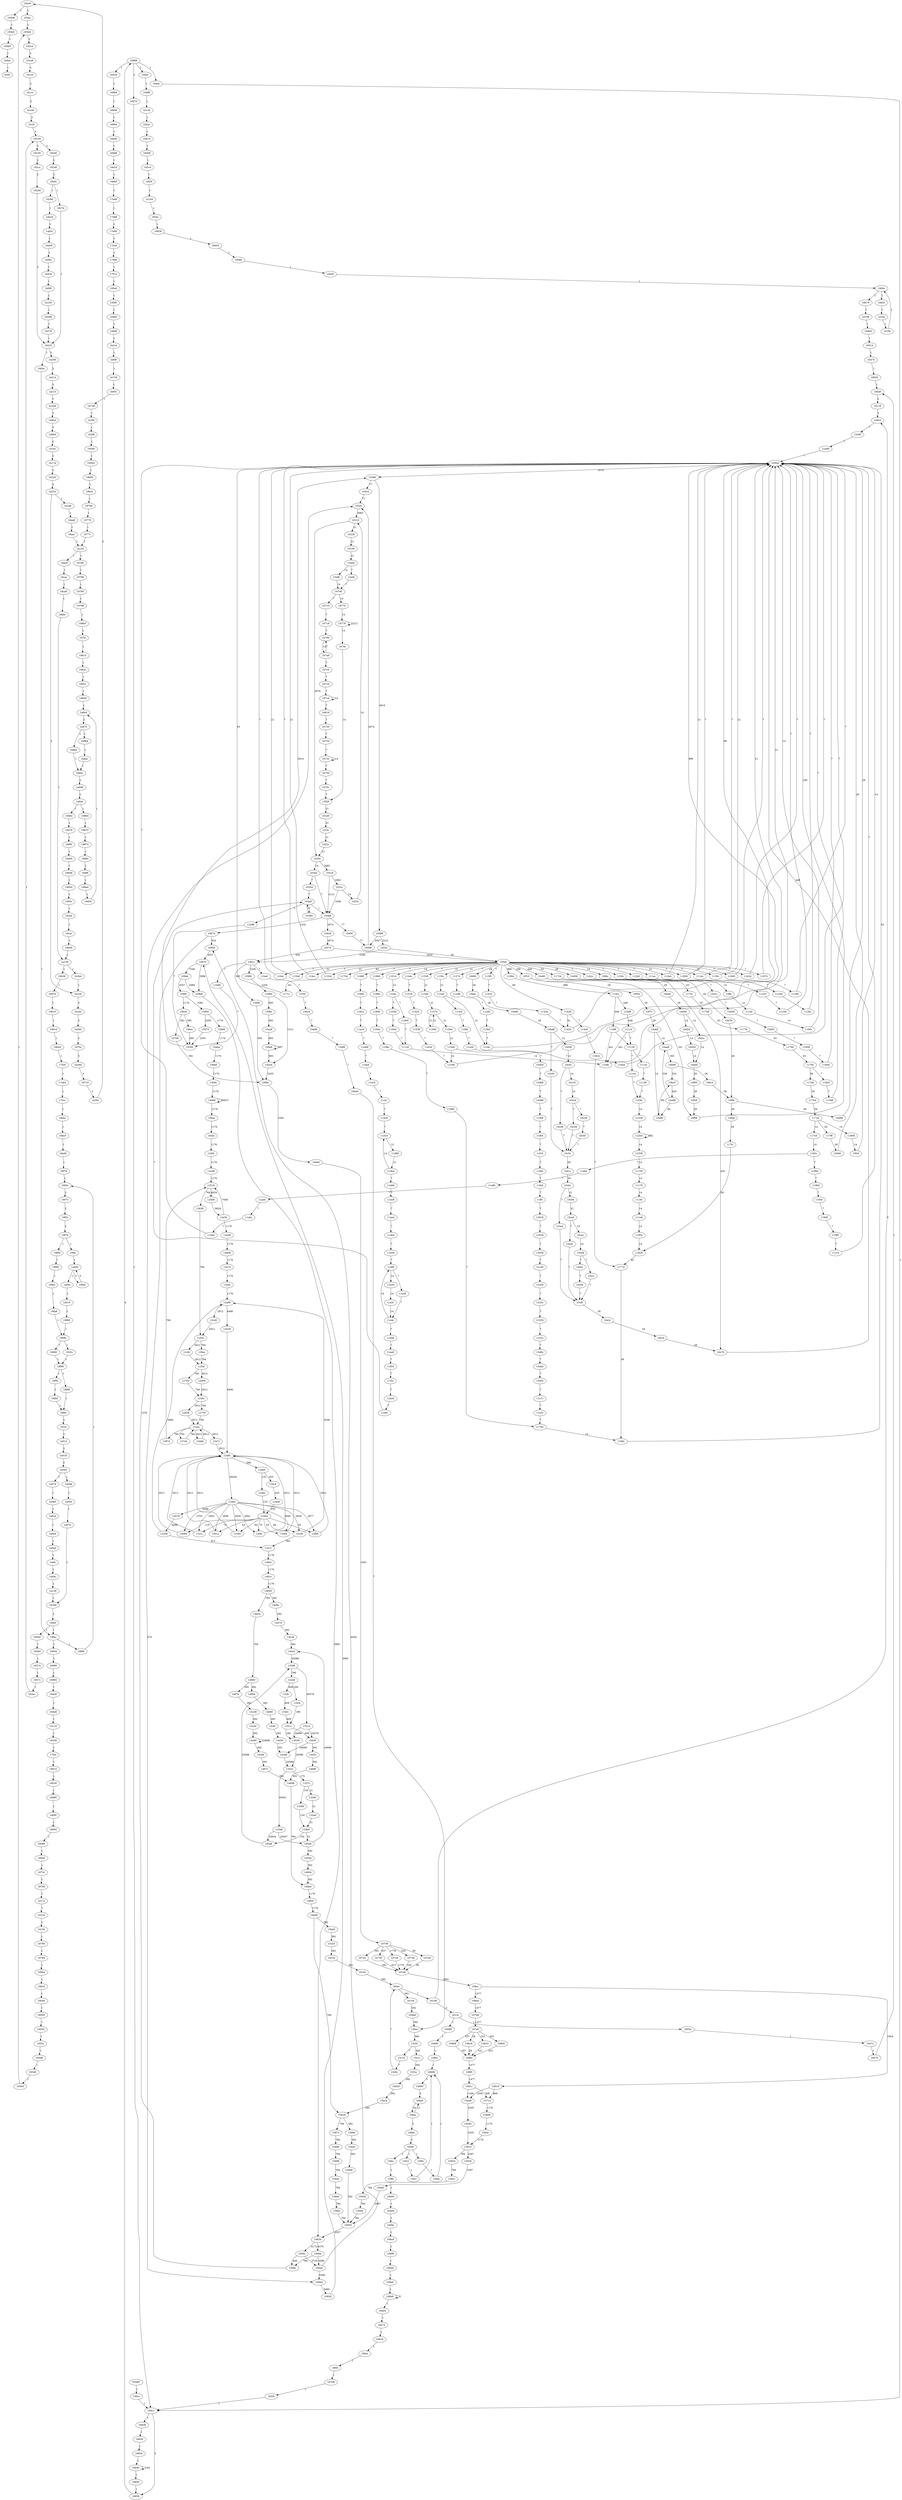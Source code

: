 digraph RAIL_CFG {
"16560" -> "1b6ac" [label="1"];
"193d8" -> "193e0" [label="1"];
"193c8" -> "193d8" [label="1"];
"1a138" -> "1b2b4" [label="1"];
"18cd4" -> "18b8c" [label="1"];
"18ac8" -> "18cac" [label="1"];
"18aa8" -> "18aac" [label="1"];
"1b2a8" -> "18aa8" [label="1"];
"1b224" -> "1b2a8" [label="1"];
"1a134" -> "18ac8" [label="1"];
"18274" -> "18220" [label="1"];
"193ac" -> "193b4" [label="2"];
"193c8" -> "193ac" [label="2"];
"18710" -> "1b26c" [label="3"];
"1b264" -> "18710" [label="3"];
"1870c" -> "1b264" [label="3"];
"1b260" -> "1870c" [label="3"];
"1b24c" -> "1b260" [label="3"];
"1b220" -> "1b224" [label="3"];
"1b16c" -> "1b174" [label="3"];
"1b684" -> "1b16c" [label="3"];
"1b654" -> "1b684" [label="3"];
"1b214" -> "1ac14" [label="3"];
"1b208" -> "1b214" [label="3"];
"182d4" -> "18220" [label="2"];
"182cc" -> "182d4" [label="2"];
"18130" -> "182cc" [label="2"];
"18104" -> "18130" [label="2"];
"1b1d4" -> "1b1fc" [label="3"];
"1b1cc" -> "1b1d4" [label="3"];
"1b1c0" -> "1b1cc" [label="3"];
"193c4" -> "1b1a8" [label="3"];
"19340" -> "19394" [label="1"];
"183e8" -> "19340" [label="1"];
"1655c" -> "183e8" [label="1"];
"18044" -> "18050" [label="1"];
"18784" -> "180b4" [label="1"];
"10124" -> "10150" [label="1"];
"1011c" -> "10124" [label="1"];
"18094" -> "18098" [label="1"];
"180f0" -> "18094" [label="1"];
"18080" -> "180f0" [label="1"];
"17fdc" -> "18014" [label="1"];
"10118" -> "16538" [label="1"];
"164b8" -> "10118" [label="1"];
"164a8" -> "164b8" [label="1"];
"19004" -> "16990" [label="1"];
"1904c" -> "18fec" [label="1"];
"1b934" -> "1b0f8" [label="1"];
"1b90c" -> "1b934" [label="1"];
"1ab5c" -> "1b0c8" [label="1"];
"18280" -> "1ab24" [label="1"];
"1826c" -> "18280" [label="1"];
"18248" -> "1826c" [label="2"];
"180c0" -> "18044" [label="1"];
"18240" -> "18248" [label="2"];
"1b0f8" -> "1b100" [label="1"];
"18104" -> "18240" [label="2"];
"19040" -> "18360" [label="1"];
"1a054" -> "1a070" [label="1"];
"1a040" -> "1a048" [label="1"];
"18fb0" -> "18fbc" [label="1"];
"18f9c" -> "18fb0" [label="1"];
"19090" -> "18f90" [label="1"];
"1908c" -> "19090" [label="1"];
"19fa0" -> "19fa8" [label="1"];
"19f84" -> "19f90" [label="1"];
"1119c" -> "1100c" [label="14"];
"15920" -> "1592c" [label="784"];
"156a0" -> "156b8" [label="392"];
"160c0" -> "15c80" [label="7"];
"1ab24" -> "1ab5c" [label="1"];
"16a04" -> "16a74" [label="1"];
"15bc4" -> "15628" [label="392"];
"15c1c" -> "155cc" [label="392"];
"11144" -> "1229c" [label="7"];
"18220" -> "1904c" [label="1"];
"109b8" -> "10634" [label="5985"];
"11ba0" -> "11f30" [label="7"];
"10c24" -> "10c38" [label="7"];
"155cc" -> "15620" [label="392"];
"1061c" -> "11b98" [label="7"];
"11ee8" -> "11f04" [label="7"];
"16994" -> "164a8" [label="1"];
"1220c" -> "12250" [label="7"];
"13238" -> "1327c" [label="364"];
"10360" -> "102a0" [label="7"];
"1053c" -> "1061c" [label="2184"];
"16654" -> "100b0" [label="1"];
"1061c" -> "15980" [label="2205"];
"18278" -> "18220" [label="1"];
"11f04" -> "11f2c" [label="7"];
"15620" -> "15bc4" [label="392"];
"15ef8" -> "16700" [label="14"];
"11e4c" -> "11e68" [label="7"];
"17e68" -> "17e88" [label="1"];
"11df8" -> "11e20" [label="14"];
"11e4c" -> "11df8" [label="14"];
"18780" -> "18784" [label="1"];
"12730" -> "1234c" [label="784"];
"11dd0" -> "11ec8" [label="7"];
"10f9c" -> "10d88" [label="28"];
"11d10" -> "11d88" [label="21"];
"10190" -> "15eb0" [label="21"];
"1a074" -> "1a080" [label="1"];
"11eb4" -> "11ec4" [label="7"];
"126ec" -> "123ec" [label="784"];
"116c4" -> "11ac0" [label="7"];
"11db4" -> "11dd0" [label="7"];
"12a98" -> "12b38" [label="6496"];
"1065c" -> "1066c" [label="448"];
"15c20" -> "15c34" [label="392"];
"11674" -> "105b4" [label="7"];
"105dc" -> "11674" [label="7"];
"113f0" -> "11410" [label="7"];
"1164c" -> "105b4" [label="7"];
"119d0" -> "119f0" [label="7"];
"11644" -> "105b4" [label="7"];
"18030" -> "18080" [label="1"];
"11df8" -> "11e28" [label="7"];
"110cc" -> "110d8" [label="448"];
"169e8" -> "169e8" [label="5"];
"19fa8" -> "1908c" [label="1"];
"11574" -> "11594" [label="21"];
"115b4" -> "115d0" [label="21"];
"193b4" -> "193c4" [label="3"];
"115a0" -> "11574" [label="21"];
"11558" -> "115a0" [label="21"];
"11b44" -> "11b6c" [label="7"];
"105dc" -> "11548" [label="21"];
"113a4" -> "112dc" [label="14"];
"114cc" -> "105b4" [label="7"];
"10cd4" -> "10cf0" [label="7"];
"10a88" -> "10aa8" [label="336"];
"10d58" -> "10d78" [label="28"];
"1061c" -> "156f8" [label="595"];
"1182c" -> "11a64" [label="7"];
"10bd8" -> "10c50" [label="7"];
"10a68" -> "10af8" [label="14"];
"11cfc" -> "11dc0" [label="7"];
"1b2b4" -> "1b230" [label="1"];
"1a0e0" -> "1a0fc" [label="1"];
"1673c" -> "16750" [label="7"];
"1665c" -> "1016c" [label="1"];
"15714" -> "15908" [label="1176"];
"167c4" -> "16818" [label="7"];
"16724" -> "167c4" [label="7"];
"10720" -> "107a8" [label="581"];
"19798" -> "199b0" [label="1"];
"167a8" -> "167c0" [label="7"];
"10354" -> "102a0" [label="7"];
"16790" -> "167a8" [label="14"];
"180b0" -> "1873c" [label="1"];
"16818" -> "16730" [label="7"];
"10970" -> "109a4" [label="7546"];
"115d0" -> "11540" [label="14"];
"167c0" -> "16724" [label="7"];
"10cbc" -> "10cd4" [label="7"];
"1676c" -> "15f28" [label="7"];
"10c40" -> "10c5c" [label="7"];
"10c28" -> "10c40" [label="7"];
"10d2c" -> "10ee0" [label="14"];
"10ffc" -> "1119c" [label="14"];
"102a0" -> "10368" [label="7"];
"10d00" -> "10d2c" [label="14"];
"18ed0" -> "18f78" [label="1"];
"10674" -> "10950" [label="553"];
"11dc0" -> "11d10" [label="7"];
"1873c" -> "18768" [label="1"];
"105dc" -> "11334" [label="21"];
"124c4" -> "124d4" [label="455"];
"110f8" -> "11130" [label="7"];
"169d4" -> "169e0" [label="1"];
"10bc4" -> "10f9c" [label="28"];
"10b98" -> "10bc4" [label="28"];
"1612c" -> "16088" [label="1"];
"114b4" -> "105b4" [label="7"];
"103c4" -> "102fc" [label="77"];
"19f88" -> "1908c" [label="1"];
"10a68" -> "10aa8" [label="14"];
"105dc" -> "10f10" [label="189"];
"113c0" -> "119f4" [label="7"];
"11ec8" -> "11ee4" [label="7"];
"11334" -> "105b4" [label="21"];
"10f10" -> "10f08" [label="161"];
"16730" -> "16734" [label="7"];
"10918" -> "15a48" [label="1036"];
"16108" -> "1612c" [label="2"];
"10f38" -> "10f08" [label="28"];
"11b2c" -> "15d1c" [label="7"];
"11e98" -> "11eb4" [label="7"];
"11688" -> "116b8" [label="7"];
"11724" -> "1173c" [label="63"];
"11b24" -> "105b4" [label="7"];
"10d24" -> "10d30" [label="14"];
"11428" -> "11420" [label="91"];
"10e80" -> "10ed4" [label="28"];
"10e80" -> "10e78" [label="420"];
"114dc" -> "11518" [label="7"];
"12b78" -> "13254" [label="6496"];
"10e2c" -> "10ec4" [label="28"];
"10cf0" -> "10e2c" [label="28"];
"109f0" -> "15950" [label="3381"];
"10730" -> "107a8" [label="637"];
"105dc" -> "1164c" [label="7"];
"194d0" -> "194f8" [label="1"];
"15950" -> "15988" [label="1176"];
"10c94" -> "10ca0" [label="21"];
"15bec" -> "15c0c" [label="399"];
"18f98" -> "18fbc" [label="1"];
"11fe8" -> "11ffc" [label="7"];
"107b8" -> "107e0" [label="1477"];
"10c0c" -> "10c18" [label="14"];
"1327c" -> "1460c" [label="1176"];
"10dd0" -> "10bd8" [label="28"];
"15b9c" -> "15b68" [label="1176"];
"10dac" -> "10dd0" [label="28"];
"10d90" -> "10dac" [label="28"];
"11540" -> "105b4" [label="21"];
"10d88" -> "105b4" [label="28"];
"10ccc" -> "10cf0" [label="7"];
"105dc" -> "10d58" [label="28"];
"10c50" -> "10c5c" [label="7"];
"11a3c" -> "11760" [label="7"];
"11e7c" -> "11a3c" [label="7"];
"15da0" -> "15dc0" [label="7"];
"1467c" -> "14698" [label="392"];
"15d8c" -> "15da0" [label="7"];
"11880" -> "11890" [label="7"];
"12028" -> "12038" [label="7"];
"11e20" -> "11e2c" [label="14"];
"1301c" -> "1248c" [label="2912"];
"10c18" -> "10c24" [label="14"];
"194f8" -> "1b2c4" [label="1"];
"16718" -> "16790" [label="7"];
"1826c" -> "18274" [label="1"];
"12038" -> "121d0" [label="7"];
"11fd4" -> "11fe8" [label="7"];
"13238" -> "12a98" [label="2548"];
"11f48" -> "11fb0" [label="7"];
"15d88" -> "11f48" [label="7"];
"19f78" -> "19f84" [label="1"];
"15d68" -> "15d88" [label="7"];
"15d54" -> "15d68" [label="7"];
"119f4" -> "11a20" [label="7"];
"19e00" -> "19948" [label="1"];
"13160" -> "1248c" [label="2912"];
"11b98" -> "105f4" [label="7"];
"16638" -> "16654" [label="1"];
"1a6d8" -> "1a6e0" [label="2"];
"17f20" -> "17eb4" [label="1"];
"105b4" -> "10380" [label="2079"];
"19394" -> "193b4" [label="1"];
"10a88" -> "10af8" [label="84"];
"166f0" -> "15fec" [label="1"];
"110f8" -> "1108c" [label="441"];
"11130" -> "11144" [label="7"];
"10c5c" -> "10e1c" [label="28"];
"11704" -> "1171c" [label="63"];
"11774" -> "116dc" [label="49"];
"11944" -> "1196c" [label="7"];
"169e8" -> "16a04" [label="1"];
"10cac" -> "10cb8" [label="14"];
"109a4" -> "109b8" [label="2989"];
"15dc0" -> "11e7c" [label="7"];
"11868" -> "11880" [label="7"];
"113a4" -> "113c0" [label="7"];
"124e4" -> "13160" [label="84"];
"15d1c" -> "15d30" [label="7"];
"124d4" -> "124e4" [label="455"];
"115d0" -> "11644" [label="7"];
"16700" -> "16710" [label="7"];
"11aa4" -> "11abc" [label="7"];
"1089c" -> "106e0" [label="3381"];
"1032c" -> "10368" [label="1848"];
"1445c" -> "14688" [label="392"];
"105dc" -> "11724" [label="63"];
"11b88" -> "105f4" [label="7"];
"105dc" -> "112e4" [label="21"];
"10574" -> "105dc" [label="2044"];
"156ec" -> "105f4" [label="595"];
"116dc" -> "105b4" [label="63"];
"18fec" -> "19004" [label="1"];
"11748" -> "11778" [label="63"];
"105f4" -> "10380" [label="2814"];
"104c8" -> "10574" [label="2674"];
"145d4" -> "14694" [label="392"];
"11fb0" -> "11fc0" [label="7"];
"15dc4" -> "15dd8" [label="7"];
"11b6c" -> "102a0" [label="7"];
"11a64" -> "11a80" [label="7"];
"1173c" -> "11748" [label="63"];
"117f8" -> "10d40" [label="28"];
"12f4c" -> "1248c" [label="2912"];
"10bc0" -> "10a88" [label="420"];
"10bd8" -> "10c00" [label="21"];
"10cdc" -> "10cf0" [label="7"];
"16840" -> "16840" [label="164"];
"105dc" -> "11704" [label="63"];
"160e0" -> "15bec" [label="7"];
"19d50" -> "1a6b4" [label="1"];
"105dc" -> "10e80" [label="448"];
"1b8dc" -> "1a6d8" [label="2"];
"19950" -> "1995c" [label="1"];
"12200" -> "1220c" [label="7"];
"10340" -> "10354" [label="7"];
"191fc" -> "1a014" [label="2"];
"1025c" -> "10340" [label="14"];
"15f28" -> "101e0" [label="21"];
"142e8" -> "1467c" [label="392"];
"1a014" -> "1a018" [label="2"];
"1179c" -> "11820" [label="7"];
"156c8" -> "15700" [label="581"];
"15dd8" -> "15df8" [label="7"];
"17e88" -> "17e90" [label="1"];
"160e8" -> "15bec" [label="392"];
"1b5ac" -> "1b614" [label="1"];
"16750" -> "1676c" [label="7"];
"11238" -> "105b4" [label="7"];
"10918" -> "15714" [label="868"];
"15a48" -> "15b40" [label="2205"];
"105dc" -> "11858" [label="7"];
"132e8" -> "132fc" [label="609"];
"16014" -> "16474" [label="1"];
"11420" -> "105b4" [label="98"];
"18ec0" -> "18ed0" [label="1"];
"16778" -> "16778" [label="2212"];
"124e4" -> "12f4c" [label="70"];
"195f0" -> "194d0" [label="1"];
"11d88" -> "11db4" [label="21"];
"10c6c" -> "10ce4" [label="7"];
"11660" -> "105b4" [label="7"];
"10400" -> "10498" [label="77"];
"1326c" -> "12a98" [label="1176"];
"1a6b4" -> "1b870" [label="2"];
"1673c" -> "1673c" [label="14"];
"148a4" -> "148c0" [label="1176"];
"121d0" -> "12200" [label="7"];
"1666c" -> "1665c" [label="1"];
"184dc" -> "1681c" [label="1"];
"101e0" -> "101fc" [label="21"];
"16770" -> "16778" [label="14"];
"160ec" -> "16108" [label="7"];
"16918" -> "169ac" [label="1"];
"10f10" -> "10f54" [label="28"];
"169c8" -> "168f8" [label="1"];
"15d30" -> "15d50" [label="7"];
"19b08" -> "1a138" [label="1"];
"1330c" -> "1331c" [label="609"];
"102fc" -> "10210" [label="3983"];
"15628" -> "15684" [label="392"];
"10cb8" -> "10cbc" [label="7"];
"11778" -> "11794" [label="63"];
"10498" -> "102fc" [label="2674"];
"16700" -> "16770" [label="14"];
"10fdc" -> "10ffc" [label="14"];
"16710" -> "16718" [label="7"];
"105dc" -> "11274" [label="7"];
"10d00" -> "10d24" [label="14"];
"10210" -> "10228" [label="21"];
"10c0c" -> "10c48" [label="7"];
"16474" -> "16030" [label="1"];
"15c80" -> "11ad8" [label="7"];
"11518" -> "11520" [label="7"];
"11594" -> "11574" [label="21"];
"10368" -> "10400" [label="77"];
"11298" -> "112d4" [label="7"];
"117a8" -> "117b4" [label="56"];
"1a00c" -> "1a010" [label="1"];
"18298" -> "18278" [label="1"];
"1088c" -> "108f0" [label="1477"];
"100c8" -> "1666c" [label="1"];
"19870" -> "19874" [label="1"];
"105dc" -> "11b24" [label="7"];
"102a0" -> "11b88" [label="7"];
"10108" -> "16460" [label="1"];
"11120" -> "1108c" [label="14"];
"11410" -> "11434" [label="7"];
"122b4" -> "12338" [label="14"];
"11538" -> "11634" [label="7"];
"10574" -> "1061c" [label="630"];
"10c48" -> "10c5c" [label="7"];
"111a8" -> "1180c" [label="14"];
"10f9c" -> "10fa8" [label="28"];
"11828" -> "11774" [label="42"];
"1b134" -> "1b5ac" [label="1"];
"15fc4" -> "15fcc" [label="1"];
"1b614" -> "1b5b8" [label="1"];
"10634" -> "1065c" [label="4172"];
"16550" -> "1655c" [label="1"];
"165ec" -> "16638" [label="1"];
"15a28" -> "159e8" [label="693"];
"1b6ac" -> "END" [label="1"];
"1225c" -> "15d8c" [label="7"];
"16828" -> "16830" [label="1"];
"1b230" -> "1b24c" [label="3"];
"11840" -> "105b4" [label="7"];
"10808" -> "1088c" [label="357"];
"15eb0" -> "15ef4" [label="7"];
"10ce4" -> "10cf0" [label="7"];
"12338" -> "11150" [label="14"];
"18374" -> "1837c" [label="1"];
"1118c" -> "111a8" [label="14"];
"15b68" -> "15b68" [label="69027"];
"159b0" -> "15a34" [label="1512"];
"16030" -> "160a0" [label="1"];
"18fe0" -> "19040" [label="1"];
"1678c" -> "15f28" [label="14"];
"144c0" -> "13298" [label="25088"];
"113d8" -> "105b4" [label="7"];
"11e58" -> "11df8" [label="7"];
"105dc" -> "11688" [label="7"];
"15914" -> "15920" [label="784"];
"19768" -> "19778" [label="1"];
"11988" -> "11760" [label="7"];
"18098" -> "180b0" [label="1"];
"19d2c" -> "19858" [label="1"];
"125b8" -> "12a30" [label="8624"];
"117fc" -> "11828" [label="28"];
"101fc" -> "1022c" [label="21"];
"105dc" -> "114dc" [label="7"];
"145c8" -> "144c0" [label="392"];
"11890" -> "11944" [label="7"];
"1681c" -> "16828" [label="1"];
"1104c" -> "11060" [label="7"];
"1b5c4" -> "1b5f4" [label="1"];
"15974" -> "105f4" [label="2205"];
"107e0" -> "10818" [label="28"];
"19208" -> "18fe0" [label="2"];
"105dc" -> "1135c" [label="21"];
"10708" -> "10720" [label="581"];
"14608" -> "12a74" [label="1176"];
"1837c" -> "183ac" [label="1"];
"11de4" -> "11e58" [label="7"];
"15fcc" -> "16688" [label="1"];
"19810" -> "1982c" [label="1"];
"1104c" -> "11058" [label="7"];
"117e4" -> "1182c" [label="14"];
"11548" -> "105b4" [label="21"];
"1025c" -> "10318" [label="3983"];
"16888" -> "100ec" [label="1"];
"11148" -> "1229c" [label="7"];
"10488" -> "10498" [label="2597"];
"12518" -> "12638" [label="784"];
"15fec" -> "15ff4" [label="1"];
"16a74" -> "16918" [label="1"];
"12a98" -> "12c40" [label="2912"];
"167c4" -> "167c4" [label="14"];
"105dc" -> "11240" [label="7"];
"16834" -> "16840" [label="1"];
"11abc" -> "114b4" [label="7"];
"105dc" -> "11428" [label="98"];
"1b728" -> "1b95c" [label="1"];
"16840" -> "16850" [label="1"];
"160a0" -> "16118" [label="2"];
"102a0" -> "10360" [label="7"];
"11db4" -> "11d10" [label="14"];
"105dc" -> "11868" [label="7"];
"START" -> "100cc" [label="1"];
"14428" -> "1445c" [label="392"];
"18f90" -> "18f98" [label="1"];
"119c4" -> "119d0" [label="7"];
"1b224" -> "1b230" [label="2"];
"1b738" -> "1b2f0" [label="1"];
"116b8" -> "116c4" [label="7"];
"16858" -> "16888" [label="4"];
"10104" -> "165ec" [label="1"];
"145a0" -> "144c0" [label="24696"];
"11240" -> "11254" [label="7"];
"123ec" -> "12d08" [label="2912"];
"11858" -> "105b4" [label="7"];
"166bc" -> "166f0" [label="3"];
"11fc0" -> "11fd4" [label="7"];
"11a20" -> "15d54" [label="7"];
"18b8c" -> "1a138" [label="1"];
"10d30" -> "10ee0" [label="14"];
"15684" -> "156a0" [label="392"];
"11ad8" -> "105b4" [label="7"];
"19618" -> "19644" [label="1"];
"12638" -> "1243c" [label="784"];
"1016c" -> "1018c" [label="1"];
"11094" -> "110cc" [label="896"];
"1666c" -> "16670" [label="1"];
"110d8" -> "11114" [label="448"];
"16670" -> "10108" [label="1"];
"11150" -> "11170" [label="14"];
"196c0" -> "19768" [label="1"];
"11058" -> "11064" [label="7"];
"169ac" -> "186fc" [label="1"];
"1b5f4" -> "10104" [label="1"];
"10ca0" -> "10cdc" [label="7"];
"10ed4" -> "10d00" [label="28"];
"18fe0" -> "18fec" [label="1"];
"11204" -> "105b4" [label="7"];
"166ac" -> "166bc" [label="3"];
"11060" -> "11120" [label="7"];
"11e68" -> "11ee8" [label="7"];
"105dc" -> "11558" [label="21"];
"10d40" -> "105b4" [label="28"];
"11ffc" -> "12018" [label="7"];
"10318" -> "10368" [label="2121"];
"10380" -> "10488" [label="4816"];
"1a134" -> "19780" [label="1"];
"19d6c" -> "19d78" [label="1"];
"19610" -> "19618" [label="1"];
"13254" -> "1327c" [label="812"];
"10488" -> "1053c" [label="2219"];
"1053c" -> "105dc" [label="35"];
"105dc" -> "11b2c" [label="7"];
"117b4" -> "117c4" [label="56"];
"11ac0" -> "11e98" [label="7"];
"10810" -> "1088c" [label="161"];
"10c38" -> "10c5c" [label="7"];
"12250" -> "1225c" [label="7"];
"18768" -> "1011c" [label="1"];
"10e1c" -> "10c6c" [label="28"];
"10380" -> "103c4" [label="77"];
"16480" -> "15f64" [label="1"];
"124b0" -> "124c4" [label="455"];
"10f7c" -> "10a68" [label="28"];
"117c4" -> "117f8" [label="28"];
"1113c" -> "11148" [label="7"];
"100cc" -> "1681c" [label="1"];
"105dc" -> "1120c" [label="7"];
"15c0c" -> "15c1c" [label="392"];
"16778" -> "1678c" [label="14"];
"11808" -> "10fc0" [label="14"];
"193e0" -> "16560" [label="1"];
"11064" -> "11120" [label="7"];
"10ee0" -> "10f00" [label="28"];
"123ec" -> "12700" [label="784"];
"1b0c8" -> "1b90c" [label="1"];
"11824" -> "11774" [label="7"];
"10f08" -> "105b4" [label="189"];
"117c4" -> "11808" [label="14"];
"10228" -> "10190" [label="21"];
"10fc0" -> "105b4" [label="14"];
"10f00" -> "10f38" [label="28"];
"133b0" -> "145a0" [label="21"];
"1018c" -> "1666c" [label="1"];
"17f08" -> "17f14" [label="1"];
"105dc" -> "10fdc" [label="14"];
"1b26c" -> "193c8" [label="3"];
"11440" -> "11824" [label="7"];
"1a040" -> "1a074" [label="1"];
"15eb0" -> "15ef8" [label="14"];
"105dc" -> "11660" [label="7"];
"1100c" -> "105b4" [label="14"];
"15b68" -> "15bac" [label="1176"];
"122b4" -> "122b4" [label="882"];
"1b5b8" -> "1b5c4" [label="1"];
"11f30" -> "15dc4" [label="7"];
"11014" -> "1104c" [label="14"];
"124f4" -> "12a48" [label="1176"];
"110cc" -> "110f8" [label="448"];
"11a80" -> "11aa4" [label="7"];
"107e0" -> "10810" [label="161"];
"15df8" -> "160e0" [label="7"];
"10d78" -> "10f9c" [label="28"];
"106a4" -> "10950" [label="4004"];
"12328" -> "122b4" [label="14"];
"19cac" -> "19b08" [label="1"];
"10fa8" -> "117fc" [label="28"];
"105dc" -> "111dc" [label="7"];
"1180c" -> "11828" [label="14"];
"1b1a8" -> "1b1c0" [label="3"];
"124e4" -> "130f4" [label="63"];
"11130" -> "1113c" [label="7"];
"1b1fc" -> "18104" [label="3"];
"10930" -> "10634" [label="4557"];
"11220" -> "11238" [label="7"];
"11ee4" -> "11de4" [label="7"];
"11114" -> "1108c" [label="441"];
"11114" -> "11130" [label="7"];
"10318" -> "1032c" [label="1862"];
"1032c" -> "1033c" [label="14"];
"117c4" -> "117e4" [label="14"];
"15a34" -> "1089c" [label="2205"];
"1234c" -> "12e7c" [label="2912"];
"1182c" -> "11994" [label="7"];
"1331c" -> "14538" [label="189"];
"11f2c" -> "11b44" [label="7"];
"15928" -> "15940" [label="2597"];
"13388" -> "133b0" [label="154"];
"10e78" -> "105b4" [label="448"];
"10664" -> "1066c" [label="784"];
"109a4" -> "109f0" [label="4557"];
"100f8" -> "1b134" [label="1"];
"119f0" -> "111c4" [label="7"];
"1612c" -> "16054" [label="1"];
"1171c" -> "105b4" [label="63"];
"111c4" -> "105b4" [label="7"];
"11170" -> "1118c" [label="14"];
"105dc" -> "11014" [label="14"];
"105dc" -> "111ec" [label="7"];
"1337c" -> "13388" [label="154"];
"10aa8" -> "10b98" [label="350"];
"11254" -> "1126c" [label="7"];
"16734" -> "1673c" [label="7"];
"1126c" -> "105b4" [label="7"];
"18aac" -> "1a134" [label="1"];
"10ca0" -> "10cac" [label="14"];
"11274" -> "11298" [label="7"];
"105dc" -> "114cc" [label="7"];
"113b0" -> "112dc" [label="7"];
"18f90" -> "18f9c" [label="1"];
"112e4" -> "105b4" [label="21"];
"1135c" -> "113a4" [label="21"];
"1681c" -> "16858" [label="3"];
"1066c" -> "102fc" [label="1232"];
"10368" -> "10674" [label="1232"];
"19644" -> "17f20" [label="1"];
"1065c" -> "106a4" [label="3724"];
"106a4" -> "109d4" [label="5306"];
"11794" -> "1179c" [label="63"];
"105dc" -> "10d90" [label="28"];
"109d4" -> "10958" [label="5985"];
"10958" -> "10970" [label="5985"];
"15d50" -> "11958" [label="7"];
"15950" -> "15974" [label="2205"];
"156b0" -> "156bc" [label="784"];
"10970" -> "109b8" [label="2996"];
"10634" -> "10664" [label="6370"];
"156b8" -> "10930" [label="392"];
"14428" -> "14348" [label="24696"];
"124dc" -> "13238" [label="2828"];
"10664" -> "106a4" [label="5586"];
"109f0" -> "156c8" [label="1176"];
"12da8" -> "1234c" [label="2912"];
"15700" -> "1089c" [label="581"];
"1b8ac" -> "1b8dc" [label="1"];
"107a8" -> "108cc" [label="3381"];
"108cc" -> "10918" [label="1904"];
"15908" -> "15b4c" [label="1176"];
"15b4c" -> "15914" [label="1176"];
"13314" -> "14538" [label="24899"];
"18220" -> "1b208" [label="3"];
"1234c" -> "127a0" [label="784"];
"15980" -> "159b0" [label="2205"];
"1108c" -> "105b4" [label="896"];
"10708" -> "10728" [label="1778"];
"10728" -> "107a8" [label="1778"];
"10674" -> "109d4" [label="679"];
"10150" -> "18780" [label="1"];
"159b0" -> "159bc" [label="693"];
"183ac" -> "18104" [label="1"];
"159e8" -> "159e8" [label="987"];
"16850" -> "16858" [label="1"];
"159e8" -> "15a34" [label="693"];
"108e4" -> "107b8" [label="1477"];
"108cc" -> "108e4" [label="1477"];
"14640" -> "1468c" [label="392"];
"107e0" -> "10800" [label="931"];
"108f0" -> "1091c" [label="1477"];
"1a6e0" -> "19864" [label="1"];
"1091c" -> "15a48" [label="1169"];
"15988" -> "15ab4" [label="1176"];
"15ab4" -> "15b60" [label="1176"];
"12e7c" -> "1248c" [label="2912"];
"15b60" -> "15b9c" [label="1176"];
"15bac" -> "145ec" [label="1176"];
"145ec" -> "124f4" [label="1176"];
"12a48" -> "12518" [label="1176"];
"15bb8" -> "15bd4" [label="392"];
"1243c" -> "126ec" [label="784"];
"12700" -> "1239c" [label="784"];
"14694" -> "148a4" [label="392"];
"1239c" -> "12730" [label="784"];
"124e4" -> "12fb0" [label="35"];
"127a0" -> "1234c" [label="784"];
"1ac14" -> "1b148" [label="3"];
"14348" -> "1332c" [label="25088"];
"1234c" -> "12874" [label="784"];
"100ec" -> "100f8" [label="1"];
"12874" -> "12518" [label="784"];
"10368" -> "104c8" [label="2674"];
"12518" -> "125b8" [label="8624"];
"12a30" -> "12518" [label="7448"];
"11e28" -> "11e4c" [label="7"];
"16118" -> "160c0" [label="2"];
"1a6e0" -> "19d6c" [label="1"];
"18fbc" -> "191fc" [label="2"];
"11958" -> "11840" [label="7"];
"12a30" -> "12a58" [label="1176"];
"12a58" -> "14608" [label="1176"];
"12a74" -> "1326c" [label="1176"];
"112d4" -> "113b0" [label="7"];
"1130c" -> "105b4" [label="21"];
"12b38" -> "1248c" [label="6496"];
"1248c" -> "124dc" [label="29204"];
"124e4" -> "13088" [label="119"];
"19ca0" -> "19cac" [label="1"];
"13254" -> "12a98" [label="5684"];
"1460c" -> "1461c" [label="1176"];
"19f90" -> "19fa0" [label="1"];
"14654" -> "14660" [label="784"];
"169b8" -> "16958" [label="1"];
"10c00" -> "10c0c" [label="21"];
"1461c" -> "14640" [label="1176"];
"14660" -> "14674" [label="392"];
"16108" -> "160c0" [label="5"];
"142dc" -> "14280" [label="392"];
"14280" -> "14280" [label="24696"];
"11434" -> "11420" [label="7"];
"14280" -> "142e8" [label="392"];
"14698" -> "148a4" [label="784"];
"16830" -> "16834" [label="1"];
"15938" -> "15944" [label="784"];
"13390" -> "133a0" [label="21"];
"18708" -> "183f4" [label="1"];
"148c0" -> "15bb8" [label="1176"];
"111dc" -> "105b4" [label="7"];
"15c34" -> "15c54" [label="392"];
"15bb8" -> "15628" [label="784"];
"16990" -> "16994" [label="1"];
"15628" -> "1567c" [label="784"];
"1567c" -> "15688" [label="784"];
"1a048" -> "1a054" [label="1"];
"156c8" -> "156ec" [label="595"];
"15688" -> "15698" [label="784"];
"11574" -> "115b4" [label="21"];
"15698" -> "156a4" [label="784"];
"1022c" -> "1025c" [label="21"];
"156a4" -> "156b0" [label="784"];
"156bc" -> "10930" [label="784"];
"1091c" -> "15714" [label="308"];
"10cb8" -> "10ccc" [label="7"];
"12018" -> "12028" [label="7"];
"15944" -> "10930" [label="784"];
"14660" -> "14664" [label="392"];
"112dc" -> "105b4" [label="21"];
"14664" -> "14680" [label="392"];
"14680" -> "142fc" [label="392"];
"19970" -> "19610" [label="1"];
"142fc" -> "14450" [label="392"];
"14450" -> "14348" [label="392"];
"10950" -> "10970" [label="4557"];
"133a8" -> "145a0" [label="25067"];
"1332c" -> "133a8" [label="50001"];
"133a8" -> "143a8" [label="24934"];
"143a8" -> "13298" [label="25088"];
"13314" -> "14428" [label="24479"];
"14688" -> "14698" [label="392"];
"18360" -> "18374" [label="1"];
"1248c" -> "124b0" [label="588"];
"1468c" -> "14474" [label="392"];
"10738" -> "107a8" [label="329"];
"13298" -> "132e8" [label="798"];
"14538" -> "1332c" [label="25088"];
"14474" -> "145c8" [label="392"];
"18e24" -> "18eb0" [label="1"];
"145a0" -> "145d4" [label="392"];
"11e2c" -> "11e4c" [label="14"];
"15bd4" -> "15c20" [label="392"];
"15c54" -> "160ec" [label="392"];
"1649c" -> "169c8" [label="1"];
"160ec" -> "16104" [label="392"];
"10f54" -> "10f7c" [label="28"];
"16104" -> "160e8" [label="392"];
"156f8" -> "1089c" [label="595"];
"132f4" -> "1331c" [label="189"];
"10708" -> "10730" [label="637"];
"19f78" -> "19fac" [label="1"];
"1a070" -> "19208" [label="1"];
"124dc" -> "12b78" [label="6496"];
"107e0" -> "10808" [label="357"];
"168f8" -> "169d4" [label="1"];
"12c40" -> "1243c" [label="2912"];
"18f78" -> "1906c" [label="1"];
"1243c" -> "12cf4" [label="2912"];
"124bc" -> "124e4" [label="133"];
"15b40" -> "15914" [label="2205"];
"12d08" -> "1239c" [label="2912"];
"1239c" -> "12d38" [label="2912"];
"12d38" -> "1234c" [label="2912"];
"1234c" -> "12da8" [label="2912"];
"124dc" -> "12f4c" [label="2842"];
"124dc" -> "12fb0" [label="2877"];
"12fb0" -> "1248c" [label="2912"];
"1b2f8" -> "19500" [label="1"];
"124dc" -> "1301c" [label="2849"];
"124dc" -> "13088" [label="2793"];
"13088" -> "1248c" [label="2912"];
"13298" -> "13314" [label="49378"];
"124dc" -> "130f4" [label="2849"];
"130f4" -> "1248c" [label="2912"];
"124dc" -> "13160" [label="2828"];
"124dc" -> "131cc" [label="2842"];
"131cc" -> "1248c" [label="2912"];
"10708" -> "10740" [label="56"];
"111ec" -> "11204" [label="7"];
"10740" -> "107a8" [label="56"];
"18014" -> "18030" [label="1"];
"10708" -> "10738" [label="329"];
"1a000" -> "1a00c" [label="1"];
"124b0" -> "124bc" [label="133"];
"11634" -> "11540" [label="7"];
"1332c" -> "1337c" [label="175"];
"10818" -> "1088c" [label="28"];
"133b0" -> "143a8" [label="154"];
"132e8" -> "132f4" [label="189"];
"1033c" -> "10210" [label="14"];
"10340" -> "10368" [label="7"];
"11820" -> "113d8" [label="7"];
"132fc" -> "1330c" [label="609"];
"1331c" -> "14428" [label="609"];
"11760" -> "116dc" [label="14"];
"124e4" -> "1301c" [label="63"];
"124e4" -> "131cc" [label="70"];
"133a0" -> "133b0" [label="21"];
"124e4" -> "13238" [label="84"];
"1337c" -> "13390" [label="21"];
"15ef4" -> "16700" [label="7"];
"11520" -> "11538" [label="7"];
"1a04c" -> "1a128" [label="1"];
"15c0c" -> "15c14" [label="7"];
"15c14" -> "15c6c" [label="7"];
"15c6c" -> "160ec" [label="7"];
"16054" -> "1647c" [label="1"];
"18f88" -> "1906c" [label="1"];
"15940" -> "10930" [label="2597"];
"12cf4" -> "123ec" [label="2912"];
"1647c" -> "16070" [label="1"];
"16070" -> "160a0" [label="1"];
"16460" -> "16014" [label="1"];
"16088" -> "16480" [label="1"];
"180b4" -> "180c0" [label="1"];
"15f64" -> "16688" [label="1"];
"16688" -> "16690" [label="3"];
"18cac" -> "18cd4" [label="1"];
"1b6f0" -> "1b728" [label="1"];
"16690" -> "166a0" [label="3"];
"167a8" -> "16790" [label="7"];
"18eb0" -> "17e68" [label="1"];
"16538" -> "17fdc" [label="1"];
"10af8" -> "10bc0" [label="98"];
"18fec" -> "18f88" [label="1"];
"166a0" -> "166ac" [label="24"];
"166f0" -> "15f9c" [label="1"];
"15f9c" -> "15fa4" [label="1"];
"11ec4" -> "11cfc" [label="7"];
"166ac" -> "166a0" [label="21"];
"166f0" -> "15fc4" [label="1"];
"15ff4" -> "16000" [label="1"];
"1179c" -> "117a8" [label="56"];
"105dc" -> "113f0" [label="7"];
"16000" -> "16494" [label="1"];
"106e0" -> "10708" [label="3381"];
"16494" -> "1649c" [label="1"];
"183f4" -> "1681c" [label="1"];
"16888" -> "18470" [label="1"];
"19858" -> "1a6b4" [label="1"];
"1b174" -> "1b220" [label="3"];
"1592c" -> "15938" [label="784"];
"18470" -> "1681c" [label="1"];
"16888" -> "184dc" [label="1"];
"1061c" -> "11ba0" [label="7"];
"16888" -> "18528" [label="1"];
"18528" -> "169b8" [label="1"];
"16958" -> "16964" [label="1"];
"16964" -> "18dd0" [label="1"];
"10c24" -> "10c28" [label="7"];
"18dd0" -> "18dd8" [label="1"];
"17e90" -> "17ea4" [label="1"];
"169e0" -> "169e8" [label="1"];
"17ea4" -> "17f08" [label="1"];
"17f14" -> "195a0" [label="1"];
"1b884" -> "1b8ac" [label="1"];
"119b0" -> "119c4" [label="7"];
"195a0" -> "195f0" [label="1"];
"11428" -> "11440" [label="7"];
"14674" -> "14228" [label="392"];
"1b2c4" -> "1b6f0" [label="1"];
"1b2f0" -> "1b2f8" [label="1"];
"1b95c" -> "1b738" [label="1"];
"15fa4" -> "16688" [label="1"];
"197fc" -> "19810" [label="1"];
"105dc" -> "11094" [label="896"];
"19fe4" -> "1a000" [label="5"];
"19500" -> "19504" [label="1"];
"19504" -> "19600" [label="1"];
"19600" -> "196c0" [label="1"];
"10800" -> "1088c" [label="931"];
"15914" -> "15928" [label="2597"];
"19778" -> "1977c" [label="1"];
"1977c" -> "1a134" [label="1"];
"105dc" -> "1130c" [label="21"];
"19780" -> "19788" [label="1"];
"19788" -> "19790" [label="1"];
"1b100" -> "18298" [label="1"];
"19790" -> "19798" [label="1"];
"14228" -> "142dc" [label="392"];
"199b0" -> "197fc" [label="1"];
"10c6c" -> "10c94" [label="21"];
"1a080" -> "1a0c4" [label="1"];
"1982c" -> "19d2c" [label="1"];
"186fc" -> "18708" [label="1"];
"1b870" -> "1b884" [label="1"];
"19864" -> "19870" [label="1"];
"1b148" -> "1b654" [label="3"];
"10b98" -> "10bc0" [label="322"];
"19874" -> "1988c" [label="1"];
"19948" -> "19950" [label="1"];
"1988c" -> "19df8" [label="1"];
"18050" -> "16550" [label="1"];
"19df8" -> "198a4" [label="1"];
"1196c" -> "11988" [label="7"];
"198a4" -> "19d50" [label="1"];
"1b870" -> "1b8b0" [label="1"];
"10210" -> "1025c" [label="3976"];
"1b8b0" -> "1b8dc" [label="1"];
"14640" -> "14654" [label="784"];
"19d78" -> "198f0" [label="1"];
"198f0" -> "19e00" [label="1"];
"1995c" -> "19ca0" [label="1"];
"1a138" -> "19b28" [label="1"];
"1120c" -> "11220" [label="7"];
"18dd8" -> "18e24" [label="1"];
"19b28" -> "19970" [label="1"];
"17eb4" -> "17ecc" [label="1"];
"1229c" -> "12328" [label="14"];
"17ecc" -> "18ebc" [label="1"];
"18ebc" -> "18ec0" [label="1"];
"1908c" -> "1925c" [label="1"];
"1906c" -> "1907c" [label="2"];
"1907c" -> "19f3c" [label="2"];
"19f3c" -> "19f78" [label="2"];
"19fac" -> "1a000" [label="1"];
"1a000" -> "19fe4" [label="5"];
"1a010" -> "19f88" [label="1"];
"11994" -> "119b0" [label="7"];
"1925c" -> "18f90" [label="1"];
"1a018" -> "1a040" [label="2"];
"1a0c4" -> "1a0d4" [label="1"];
"100b0" -> "100c8" [label="1"];
"10ec4" -> "10e78" [label="28"];
"1a0d4" -> "1a0e0" [label="1"];
"1a0fc" -> "1a04c" [label="1"];
"159bc" -> "15a28" [label="693"];
"1a128" -> "19208" [label="1"];
}
